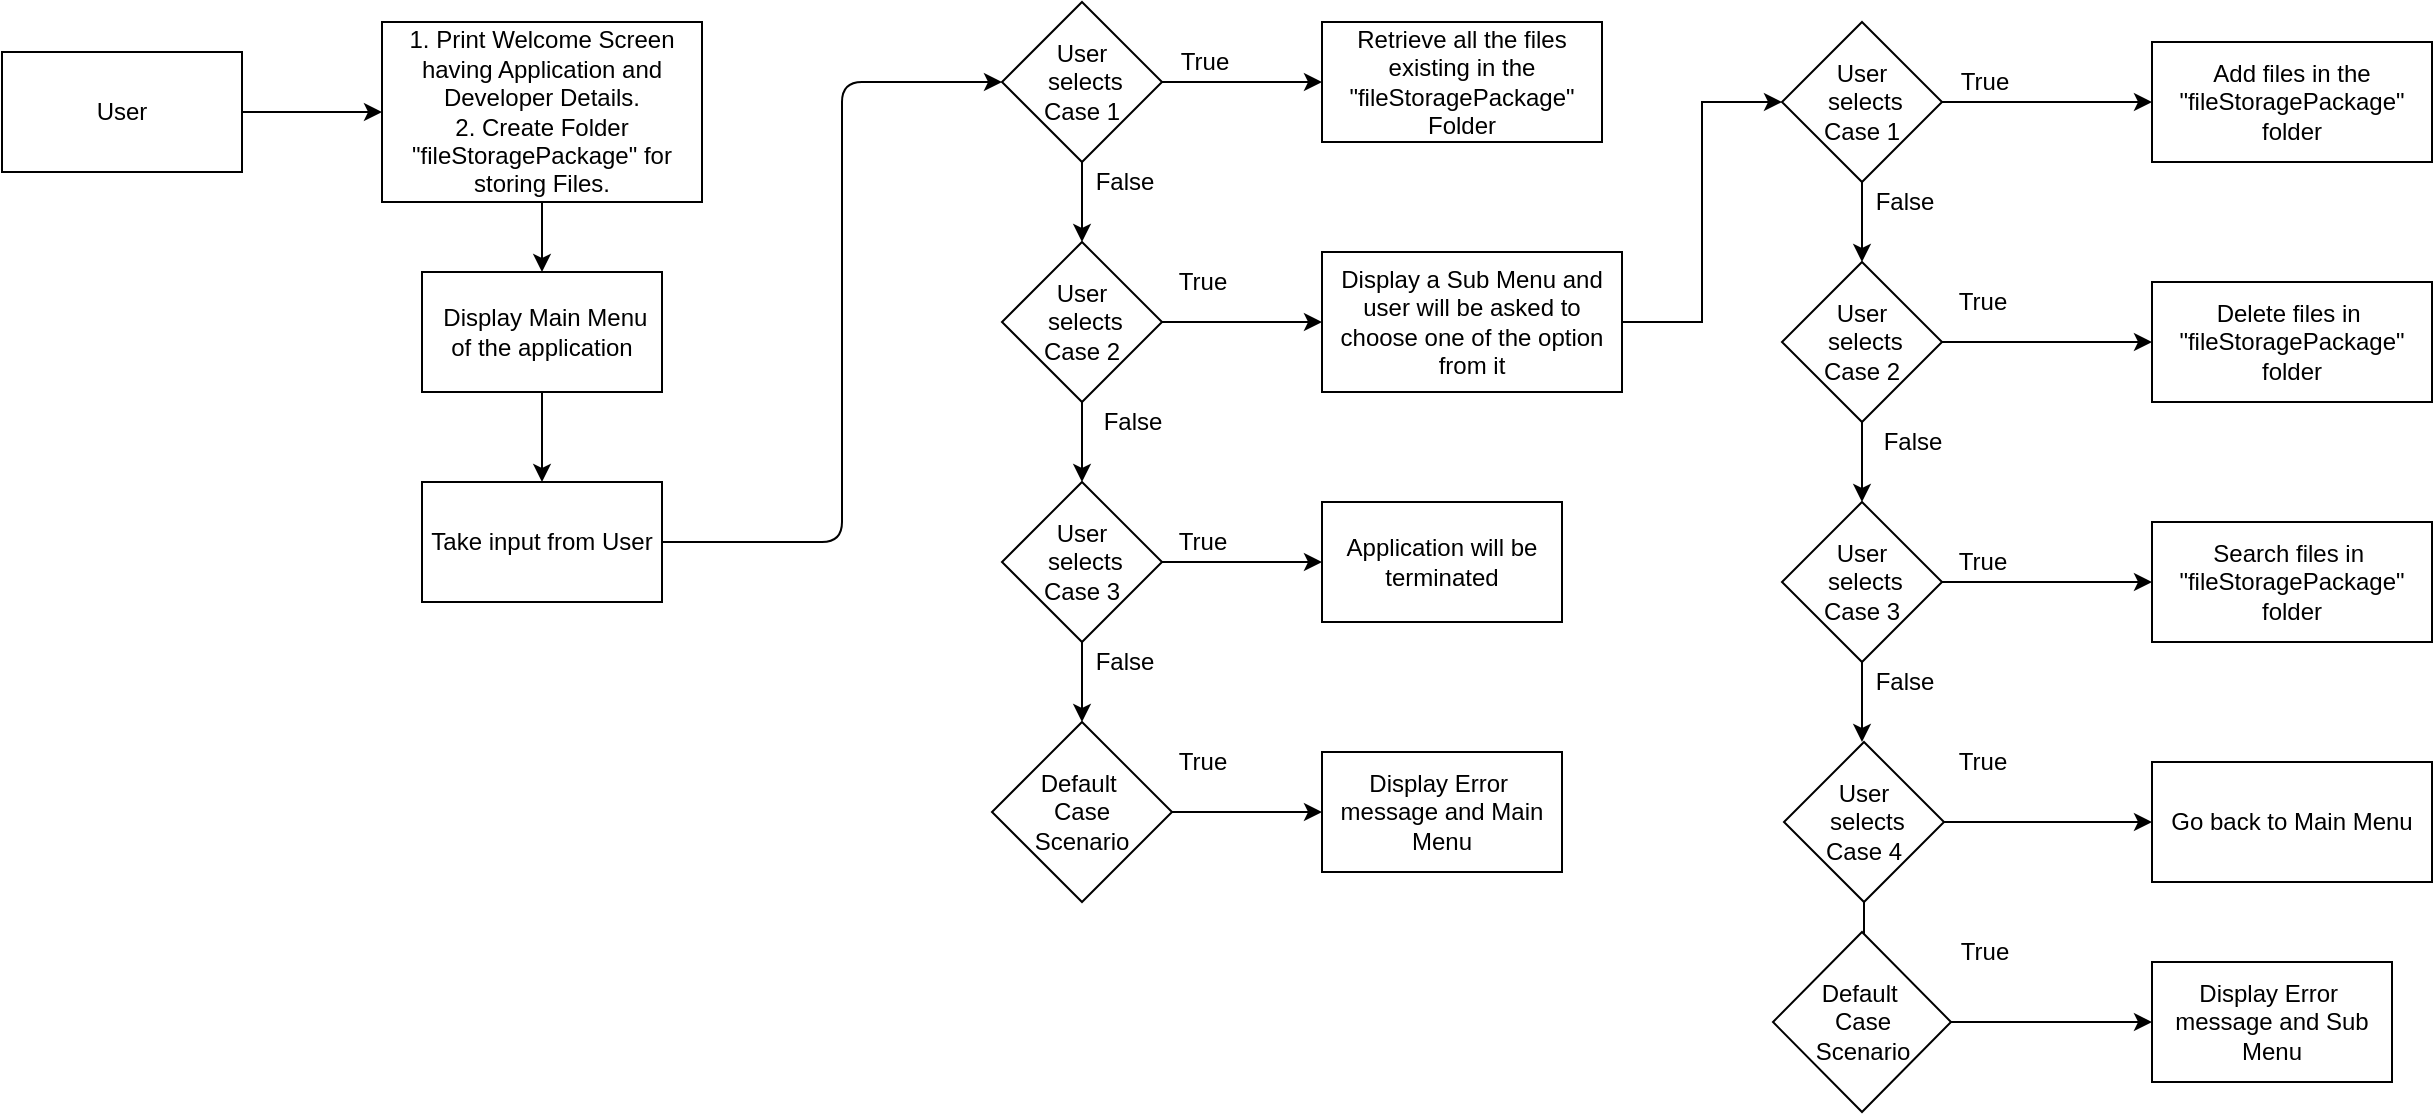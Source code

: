 <mxfile version="13.9.9" type="device"><diagram id="OXbp0nYMWrxcDN73zJGP" name="Page-1"><mxGraphModel dx="1172" dy="649" grid="0" gridSize="10" guides="1" tooltips="1" connect="1" arrows="1" fold="1" page="1" pageScale="1" pageWidth="850" pageHeight="1100" math="0" shadow="0"><root><mxCell id="0"/><mxCell id="1" parent="0"/><mxCell id="fNqRxA2QvbWvk-O7tVV--1" value="User" style="rounded=0;whiteSpace=wrap;html=1;" vertex="1" parent="1"><mxGeometry x="60" y="65" width="120" height="60" as="geometry"/></mxCell><mxCell id="fNqRxA2QvbWvk-O7tVV--2" value="" style="endArrow=classic;html=1;exitX=1;exitY=0.5;exitDx=0;exitDy=0;entryX=0;entryY=0.5;entryDx=0;entryDy=0;" edge="1" parent="1" source="fNqRxA2QvbWvk-O7tVV--1" target="fNqRxA2QvbWvk-O7tVV--3"><mxGeometry width="50" height="50" relative="1" as="geometry"><mxPoint x="400" y="290" as="sourcePoint"/><mxPoint x="250" y="100" as="targetPoint"/></mxGeometry></mxCell><mxCell id="fNqRxA2QvbWvk-O7tVV--3" value="1. Print Welcome Screen having Application and Developer Details.&lt;br&gt;2. Create Folder &quot;fileStoragePackage&quot; for storing Files." style="rounded=0;whiteSpace=wrap;html=1;" vertex="1" parent="1"><mxGeometry x="250" y="50" width="160" height="90" as="geometry"/></mxCell><mxCell id="fNqRxA2QvbWvk-O7tVV--4" value="" style="endArrow=classic;html=1;exitX=0.5;exitY=1;exitDx=0;exitDy=0;" edge="1" parent="1" source="fNqRxA2QvbWvk-O7tVV--3" target="fNqRxA2QvbWvk-O7tVV--5"><mxGeometry width="50" height="50" relative="1" as="geometry"><mxPoint x="400" y="280" as="sourcePoint"/><mxPoint x="440" y="100" as="targetPoint"/></mxGeometry></mxCell><mxCell id="fNqRxA2QvbWvk-O7tVV--5" value="&amp;nbsp;Display Main Menu of the application" style="rounded=0;whiteSpace=wrap;html=1;" vertex="1" parent="1"><mxGeometry x="270" y="175" width="120" height="60" as="geometry"/></mxCell><mxCell id="fNqRxA2QvbWvk-O7tVV--6" value="&lt;span&gt;Take input from User&lt;/span&gt;" style="rounded=0;whiteSpace=wrap;html=1;" vertex="1" parent="1"><mxGeometry x="270" y="280" width="120" height="60" as="geometry"/></mxCell><mxCell id="fNqRxA2QvbWvk-O7tVV--7" value="" style="endArrow=classic;html=1;exitX=0.5;exitY=1;exitDx=0;exitDy=0;entryX=0.5;entryY=0;entryDx=0;entryDy=0;" edge="1" parent="1" source="fNqRxA2QvbWvk-O7tVV--5" target="fNqRxA2QvbWvk-O7tVV--6"><mxGeometry width="50" height="50" relative="1" as="geometry"><mxPoint x="400" y="320" as="sourcePoint"/><mxPoint x="450" y="270" as="targetPoint"/></mxGeometry></mxCell><mxCell id="fNqRxA2QvbWvk-O7tVV--21" value="" style="edgeStyle=orthogonalEdgeStyle;rounded=0;orthogonalLoop=1;jettySize=auto;html=1;" edge="1" parent="1" source="fNqRxA2QvbWvk-O7tVV--9" target="fNqRxA2QvbWvk-O7tVV--12"><mxGeometry relative="1" as="geometry"/></mxCell><mxCell id="fNqRxA2QvbWvk-O7tVV--22" value="" style="edgeStyle=orthogonalEdgeStyle;rounded=0;orthogonalLoop=1;jettySize=auto;html=1;" edge="1" parent="1" source="fNqRxA2QvbWvk-O7tVV--9" target="fNqRxA2QvbWvk-O7tVV--17"><mxGeometry relative="1" as="geometry"/></mxCell><mxCell id="fNqRxA2QvbWvk-O7tVV--9" value="User&lt;br&gt;&amp;nbsp;selects&lt;br&gt;Case 1" style="rhombus;whiteSpace=wrap;html=1;" vertex="1" parent="1"><mxGeometry x="560" y="40" width="80" height="80" as="geometry"/></mxCell><mxCell id="fNqRxA2QvbWvk-O7tVV--12" value="Retrieve all the files existing in the &quot;fileStoragePackage&quot; Folder" style="rounded=0;whiteSpace=wrap;html=1;" vertex="1" parent="1"><mxGeometry x="720" y="50" width="140" height="60" as="geometry"/></mxCell><mxCell id="fNqRxA2QvbWvk-O7tVV--71" value="" style="edgeStyle=orthogonalEdgeStyle;rounded=0;orthogonalLoop=1;jettySize=auto;html=1;entryX=0;entryY=0.5;entryDx=0;entryDy=0;" edge="1" parent="1" source="fNqRxA2QvbWvk-O7tVV--13" target="fNqRxA2QvbWvk-O7tVV--53"><mxGeometry relative="1" as="geometry"/></mxCell><mxCell id="fNqRxA2QvbWvk-O7tVV--13" value="Display a Sub Menu and user will be asked to choose one of the option from it" style="rounded=0;whiteSpace=wrap;html=1;" vertex="1" parent="1"><mxGeometry x="720" y="165" width="150" height="70" as="geometry"/></mxCell><mxCell id="fNqRxA2QvbWvk-O7tVV--14" value="Application will be terminated" style="rounded=0;whiteSpace=wrap;html=1;" vertex="1" parent="1"><mxGeometry x="720" y="290" width="120" height="60" as="geometry"/></mxCell><mxCell id="fNqRxA2QvbWvk-O7tVV--23" value="" style="edgeStyle=orthogonalEdgeStyle;rounded=0;orthogonalLoop=1;jettySize=auto;html=1;" edge="1" parent="1" source="fNqRxA2QvbWvk-O7tVV--17" target="fNqRxA2QvbWvk-O7tVV--13"><mxGeometry relative="1" as="geometry"/></mxCell><mxCell id="fNqRxA2QvbWvk-O7tVV--24" value="" style="edgeStyle=orthogonalEdgeStyle;rounded=0;orthogonalLoop=1;jettySize=auto;html=1;" edge="1" parent="1" source="fNqRxA2QvbWvk-O7tVV--17" target="fNqRxA2QvbWvk-O7tVV--18"><mxGeometry relative="1" as="geometry"/></mxCell><mxCell id="fNqRxA2QvbWvk-O7tVV--17" value="User&lt;br&gt;&amp;nbsp;selects&lt;br&gt;Case 2" style="rhombus;whiteSpace=wrap;html=1;" vertex="1" parent="1"><mxGeometry x="560" y="160" width="80" height="80" as="geometry"/></mxCell><mxCell id="fNqRxA2QvbWvk-O7tVV--25" value="" style="edgeStyle=orthogonalEdgeStyle;rounded=0;orthogonalLoop=1;jettySize=auto;html=1;" edge="1" parent="1" source="fNqRxA2QvbWvk-O7tVV--18" target="fNqRxA2QvbWvk-O7tVV--14"><mxGeometry relative="1" as="geometry"/></mxCell><mxCell id="fNqRxA2QvbWvk-O7tVV--26" value="" style="edgeStyle=orthogonalEdgeStyle;rounded=0;orthogonalLoop=1;jettySize=auto;html=1;" edge="1" parent="1" source="fNqRxA2QvbWvk-O7tVV--18" target="fNqRxA2QvbWvk-O7tVV--19"><mxGeometry relative="1" as="geometry"/></mxCell><mxCell id="fNqRxA2QvbWvk-O7tVV--18" value="User&lt;br&gt;&amp;nbsp;selects&lt;br&gt;Case 3" style="rhombus;whiteSpace=wrap;html=1;" vertex="1" parent="1"><mxGeometry x="560" y="280" width="80" height="80" as="geometry"/></mxCell><mxCell id="fNqRxA2QvbWvk-O7tVV--49" value="" style="edgeStyle=orthogonalEdgeStyle;rounded=0;orthogonalLoop=1;jettySize=auto;html=1;" edge="1" parent="1" source="fNqRxA2QvbWvk-O7tVV--19" target="fNqRxA2QvbWvk-O7tVV--48"><mxGeometry relative="1" as="geometry"/></mxCell><mxCell id="fNqRxA2QvbWvk-O7tVV--19" value="Default&amp;nbsp;&lt;br&gt;Case&lt;br&gt;Scenario" style="rhombus;whiteSpace=wrap;html=1;" vertex="1" parent="1"><mxGeometry x="555" y="400" width="90" height="90" as="geometry"/></mxCell><mxCell id="fNqRxA2QvbWvk-O7tVV--20" value="" style="endArrow=classic;html=1;exitX=1;exitY=0.5;exitDx=0;exitDy=0;entryX=0;entryY=0.5;entryDx=0;entryDy=0;" edge="1" parent="1" source="fNqRxA2QvbWvk-O7tVV--6" target="fNqRxA2QvbWvk-O7tVV--9"><mxGeometry width="50" height="50" relative="1" as="geometry"><mxPoint x="400" y="300" as="sourcePoint"/><mxPoint x="450" y="250" as="targetPoint"/><Array as="points"><mxPoint x="480" y="310"/><mxPoint x="480" y="80"/></Array></mxGeometry></mxCell><mxCell id="fNqRxA2QvbWvk-O7tVV--32" value="True" style="text;html=1;align=center;verticalAlign=middle;resizable=0;points=[];autosize=1;" vertex="1" parent="1"><mxGeometry x="641" y="60" width="40" height="20" as="geometry"/></mxCell><mxCell id="fNqRxA2QvbWvk-O7tVV--33" value="True" style="text;html=1;align=center;verticalAlign=middle;resizable=0;points=[];autosize=1;" vertex="1" parent="1"><mxGeometry x="640" y="170" width="40" height="20" as="geometry"/></mxCell><mxCell id="fNqRxA2QvbWvk-O7tVV--34" value="True" style="text;html=1;align=center;verticalAlign=middle;resizable=0;points=[];autosize=1;" vertex="1" parent="1"><mxGeometry x="640" y="300" width="40" height="20" as="geometry"/></mxCell><mxCell id="fNqRxA2QvbWvk-O7tVV--35" value="&lt;span style=&quot;color: rgba(0 , 0 , 0 , 0) ; font-family: monospace ; font-size: 0px&quot;&gt;%3CmxGraphModel%3E%3Croot%3E%3CmxCell%20id%3D%220%22%2F%3E%3CmxCell%20id%3D%221%22%20parent%3D%220%22%2F%3E%3CmxCell%20id%3D%222%22%20value%3D%22True%22%20style%3D%22text%3Bhtml%3D1%3Balign%3Dcenter%3BverticalAlign%3Dmiddle%3Bresizable%3D0%3Bpoints%3D%5B%5D%3Bautosize%3D1%3B%22%20vertex%3D%221%22%20parent%3D%221%22%3E%3CmxGeometry%20x%3D%22640%22%20y%3D%22170%22%20width%3D%2240%22%20height%3D%2220%22%20as%3D%22geometry%22%2F%3E%3C%2FmxCell%3E%3C%2Froot%3E%3C%2FmxGraphModel%3E&lt;/span&gt;" style="text;html=1;align=center;verticalAlign=middle;resizable=0;points=[];autosize=1;" vertex="1" parent="1"><mxGeometry x="640" y="400" width="20" height="20" as="geometry"/></mxCell><mxCell id="fNqRxA2QvbWvk-O7tVV--37" value="False" style="text;html=1;align=center;verticalAlign=middle;resizable=0;points=[];autosize=1;" vertex="1" parent="1"><mxGeometry x="601" y="120" width="40" height="20" as="geometry"/></mxCell><mxCell id="fNqRxA2QvbWvk-O7tVV--38" value="False" style="text;html=1;align=center;verticalAlign=middle;resizable=0;points=[];autosize=1;" vertex="1" parent="1"><mxGeometry x="605" y="240" width="40" height="20" as="geometry"/></mxCell><mxCell id="fNqRxA2QvbWvk-O7tVV--39" value="False" style="text;html=1;align=center;verticalAlign=middle;resizable=0;points=[];autosize=1;" vertex="1" parent="1"><mxGeometry x="601" y="360" width="40" height="20" as="geometry"/></mxCell><mxCell id="fNqRxA2QvbWvk-O7tVV--48" value="Display Error&amp;nbsp; message and Main Menu" style="whiteSpace=wrap;html=1;" vertex="1" parent="1"><mxGeometry x="720" y="415" width="120" height="60" as="geometry"/></mxCell><mxCell id="fNqRxA2QvbWvk-O7tVV--51" value="" style="edgeStyle=orthogonalEdgeStyle;rounded=0;orthogonalLoop=1;jettySize=auto;html=1;entryX=0;entryY=0.5;entryDx=0;entryDy=0;" edge="1" parent="1" source="fNqRxA2QvbWvk-O7tVV--53" target="fNqRxA2QvbWvk-O7tVV--80"><mxGeometry relative="1" as="geometry"><mxPoint x="1110" y="90" as="targetPoint"/></mxGeometry></mxCell><mxCell id="fNqRxA2QvbWvk-O7tVV--52" value="" style="edgeStyle=orthogonalEdgeStyle;rounded=0;orthogonalLoop=1;jettySize=auto;html=1;" edge="1" parent="1" source="fNqRxA2QvbWvk-O7tVV--53" target="fNqRxA2QvbWvk-O7tVV--56"><mxGeometry relative="1" as="geometry"/></mxCell><mxCell id="fNqRxA2QvbWvk-O7tVV--53" value="User&lt;br&gt;&amp;nbsp;selects&lt;br&gt;Case 1" style="rhombus;whiteSpace=wrap;html=1;" vertex="1" parent="1"><mxGeometry x="950" y="50" width="80" height="80" as="geometry"/></mxCell><mxCell id="fNqRxA2QvbWvk-O7tVV--54" value="" style="edgeStyle=orthogonalEdgeStyle;rounded=0;orthogonalLoop=1;jettySize=auto;html=1;entryX=0;entryY=0.5;entryDx=0;entryDy=0;" edge="1" parent="1" source="fNqRxA2QvbWvk-O7tVV--56" target="fNqRxA2QvbWvk-O7tVV--81"><mxGeometry relative="1" as="geometry"><mxPoint x="1110" y="210" as="targetPoint"/></mxGeometry></mxCell><mxCell id="fNqRxA2QvbWvk-O7tVV--55" value="" style="edgeStyle=orthogonalEdgeStyle;rounded=0;orthogonalLoop=1;jettySize=auto;html=1;" edge="1" parent="1" source="fNqRxA2QvbWvk-O7tVV--56" target="fNqRxA2QvbWvk-O7tVV--59"><mxGeometry relative="1" as="geometry"/></mxCell><mxCell id="fNqRxA2QvbWvk-O7tVV--56" value="User&lt;br&gt;&amp;nbsp;selects&lt;br&gt;Case 2" style="rhombus;whiteSpace=wrap;html=1;" vertex="1" parent="1"><mxGeometry x="950" y="170" width="80" height="80" as="geometry"/></mxCell><mxCell id="fNqRxA2QvbWvk-O7tVV--57" value="" style="edgeStyle=orthogonalEdgeStyle;rounded=0;orthogonalLoop=1;jettySize=auto;html=1;entryX=0;entryY=0.5;entryDx=0;entryDy=0;" edge="1" parent="1" source="fNqRxA2QvbWvk-O7tVV--59" target="fNqRxA2QvbWvk-O7tVV--83"><mxGeometry relative="1" as="geometry"><mxPoint x="1110" y="330" as="targetPoint"/></mxGeometry></mxCell><mxCell id="fNqRxA2QvbWvk-O7tVV--58" value="" style="edgeStyle=orthogonalEdgeStyle;rounded=0;orthogonalLoop=1;jettySize=auto;html=1;" edge="1" parent="1" source="fNqRxA2QvbWvk-O7tVV--59"><mxGeometry relative="1" as="geometry"><mxPoint x="990" y="410" as="targetPoint"/></mxGeometry></mxCell><mxCell id="fNqRxA2QvbWvk-O7tVV--59" value="User&lt;br&gt;&amp;nbsp;selects&lt;br&gt;Case 3" style="rhombus;whiteSpace=wrap;html=1;" vertex="1" parent="1"><mxGeometry x="950" y="290" width="80" height="80" as="geometry"/></mxCell><mxCell id="fNqRxA2QvbWvk-O7tVV--60" value="True" style="text;html=1;align=center;verticalAlign=middle;resizable=0;points=[];autosize=1;" vertex="1" parent="1"><mxGeometry x="1031" y="70" width="40" height="20" as="geometry"/></mxCell><mxCell id="fNqRxA2QvbWvk-O7tVV--61" value="True" style="text;html=1;align=center;verticalAlign=middle;resizable=0;points=[];autosize=1;" vertex="1" parent="1"><mxGeometry x="1030" y="180" width="40" height="20" as="geometry"/></mxCell><mxCell id="fNqRxA2QvbWvk-O7tVV--62" value="True" style="text;html=1;align=center;verticalAlign=middle;resizable=0;points=[];autosize=1;" vertex="1" parent="1"><mxGeometry x="1030" y="310" width="40" height="20" as="geometry"/></mxCell><mxCell id="fNqRxA2QvbWvk-O7tVV--63" value="&lt;span style=&quot;color: rgba(0 , 0 , 0 , 0) ; font-family: monospace ; font-size: 0px&quot;&gt;%3CmxGraphModel%3E%3Croot%3E%3CmxCell%20id%3D%220%22%2F%3E%3CmxCell%20id%3D%221%22%20parent%3D%220%22%2F%3E%3CmxCell%20id%3D%222%22%20value%3D%22True%22%20style%3D%22text%3Bhtml%3D1%3Balign%3Dcenter%3BverticalAlign%3Dmiddle%3Bresizable%3D0%3Bpoints%3D%5B%5D%3Bautosize%3D1%3B%22%20vertex%3D%221%22%20parent%3D%221%22%3E%3CmxGeometry%20x%3D%22640%22%20y%3D%22170%22%20width%3D%2240%22%20height%3D%2220%22%20as%3D%22geometry%22%2F%3E%3C%2FmxCell%3E%3C%2Froot%3E%3C%2FmxGraphModel%3E&lt;/span&gt;" style="text;html=1;align=center;verticalAlign=middle;resizable=0;points=[];autosize=1;" vertex="1" parent="1"><mxGeometry x="1030" y="410" width="20" height="20" as="geometry"/></mxCell><mxCell id="fNqRxA2QvbWvk-O7tVV--64" value="False" style="text;html=1;align=center;verticalAlign=middle;resizable=0;points=[];autosize=1;" vertex="1" parent="1"><mxGeometry x="991" y="130" width="40" height="20" as="geometry"/></mxCell><mxCell id="fNqRxA2QvbWvk-O7tVV--65" value="False" style="text;html=1;align=center;verticalAlign=middle;resizable=0;points=[];autosize=1;" vertex="1" parent="1"><mxGeometry x="995" y="250" width="40" height="20" as="geometry"/></mxCell><mxCell id="fNqRxA2QvbWvk-O7tVV--66" value="False" style="text;html=1;align=center;verticalAlign=middle;resizable=0;points=[];autosize=1;" vertex="1" parent="1"><mxGeometry x="991" y="370" width="40" height="20" as="geometry"/></mxCell><mxCell id="fNqRxA2QvbWvk-O7tVV--67" value="True" style="text;html=1;align=center;verticalAlign=middle;resizable=0;points=[];autosize=1;" vertex="1" parent="1"><mxGeometry x="1030" y="410" width="40" height="20" as="geometry"/></mxCell><mxCell id="fNqRxA2QvbWvk-O7tVV--70" value="" style="edgeStyle=orthogonalEdgeStyle;rounded=0;orthogonalLoop=1;jettySize=auto;html=1;" edge="1" parent="1" source="fNqRxA2QvbWvk-O7tVV--68" target="fNqRxA2QvbWvk-O7tVV--69"><mxGeometry relative="1" as="geometry"/></mxCell><mxCell id="fNqRxA2QvbWvk-O7tVV--68" value="User&lt;br&gt;&amp;nbsp;selects&lt;br&gt;Case 4" style="rhombus;whiteSpace=wrap;html=1;" vertex="1" parent="1"><mxGeometry x="951" y="410" width="80" height="80" as="geometry"/></mxCell><mxCell id="fNqRxA2QvbWvk-O7tVV--93" value="" style="edgeStyle=orthogonalEdgeStyle;rounded=0;orthogonalLoop=1;jettySize=auto;html=1;" edge="1" parent="1" source="fNqRxA2QvbWvk-O7tVV--69" target="fNqRxA2QvbWvk-O7tVV--92"><mxGeometry relative="1" as="geometry"/></mxCell><mxCell id="fNqRxA2QvbWvk-O7tVV--69" value="Default&amp;nbsp;&lt;br&gt;Case&lt;br&gt;Scenario" style="rhombus;whiteSpace=wrap;html=1;" vertex="1" parent="1"><mxGeometry x="945.5" y="505" width="89" height="90" as="geometry"/></mxCell><mxCell id="fNqRxA2QvbWvk-O7tVV--79" value="" style="edgeStyle=orthogonalEdgeStyle;rounded=0;orthogonalLoop=1;jettySize=auto;html=1;exitX=1;exitY=0.5;exitDx=0;exitDy=0;entryX=0;entryY=0.5;entryDx=0;entryDy=0;" edge="1" parent="1" source="fNqRxA2QvbWvk-O7tVV--68" target="fNqRxA2QvbWvk-O7tVV--82"><mxGeometry relative="1" as="geometry"><mxPoint x="1130" y="450" as="targetPoint"/><mxPoint x="1040" y="449.5" as="sourcePoint"/></mxGeometry></mxCell><mxCell id="fNqRxA2QvbWvk-O7tVV--80" value="Add files in the &quot;fileStoragePackage&quot; folder" style="rounded=0;whiteSpace=wrap;html=1;" vertex="1" parent="1"><mxGeometry x="1135" y="60" width="140" height="60" as="geometry"/></mxCell><mxCell id="fNqRxA2QvbWvk-O7tVV--81" value="Delete files in&amp;nbsp; &quot;fileStoragePackage&quot; folder" style="rounded=0;whiteSpace=wrap;html=1;" vertex="1" parent="1"><mxGeometry x="1135" y="180" width="140" height="60" as="geometry"/></mxCell><mxCell id="fNqRxA2QvbWvk-O7tVV--82" value="Go back to Main Menu" style="rounded=0;whiteSpace=wrap;html=1;" vertex="1" parent="1"><mxGeometry x="1135" y="420" width="140" height="60" as="geometry"/></mxCell><mxCell id="fNqRxA2QvbWvk-O7tVV--83" value="Search files in&amp;nbsp; &quot;fileStoragePackage&quot; folder" style="rounded=0;whiteSpace=wrap;html=1;" vertex="1" parent="1"><mxGeometry x="1135" y="300" width="140" height="60" as="geometry"/></mxCell><mxCell id="fNqRxA2QvbWvk-O7tVV--90" value="True" style="text;html=1;align=center;verticalAlign=middle;resizable=0;points=[];autosize=1;" vertex="1" parent="1"><mxGeometry x="640" y="410" width="40" height="20" as="geometry"/></mxCell><mxCell id="fNqRxA2QvbWvk-O7tVV--91" value="True" style="text;html=1;align=center;verticalAlign=middle;resizable=0;points=[];autosize=1;" vertex="1" parent="1"><mxGeometry x="1031" y="505" width="40" height="20" as="geometry"/></mxCell><mxCell id="fNqRxA2QvbWvk-O7tVV--92" value="&lt;span&gt;Display Error&amp;nbsp; message and Sub Menu&lt;/span&gt;" style="whiteSpace=wrap;html=1;" vertex="1" parent="1"><mxGeometry x="1135" y="520" width="120" height="60" as="geometry"/></mxCell></root></mxGraphModel></diagram></mxfile>